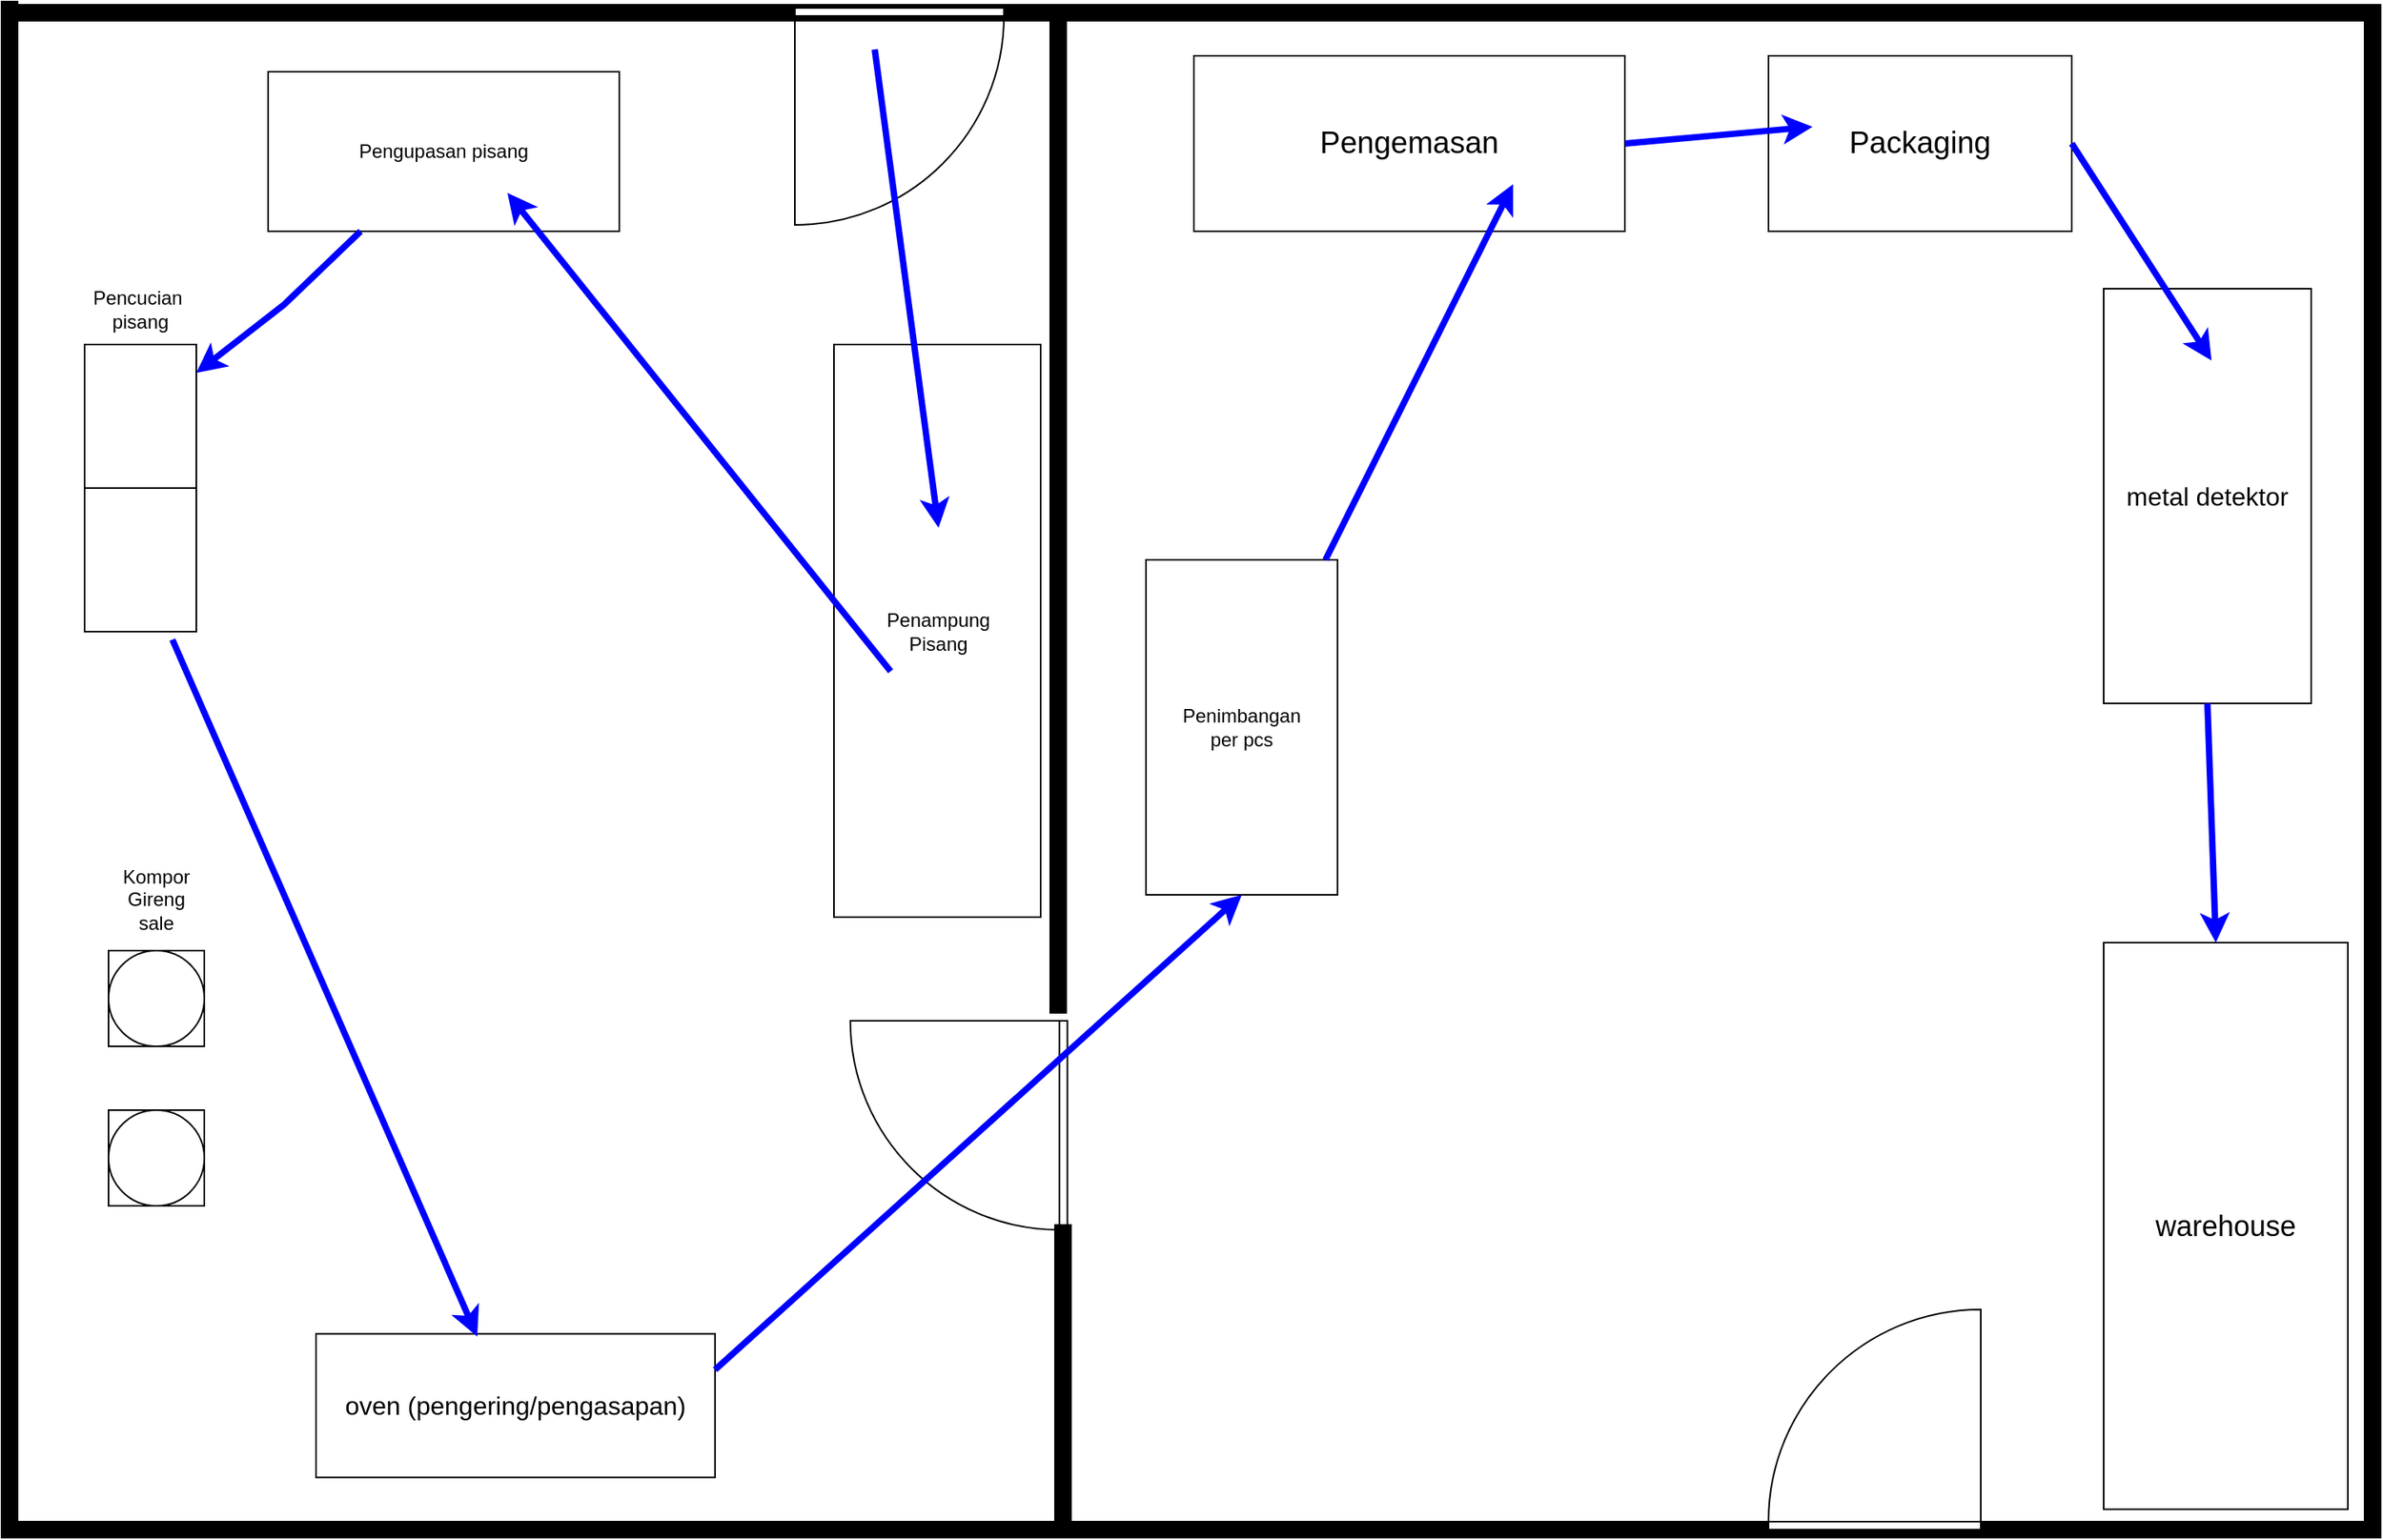 <mxfile version="20.0.4" type="github">
  <diagram name="Page-1" id="38b20595-45e3-9b7f-d5ca-b57f44c5b66d">
    <mxGraphModel dx="1644" dy="1061" grid="1" gridSize="10" guides="1" tooltips="1" connect="1" arrows="1" fold="1" page="1" pageScale="1" pageWidth="1100" pageHeight="850" background="none" math="0" shadow="0">
      <root>
        <mxCell id="0" />
        <mxCell id="1" parent="0" />
        <mxCell id="48ef80bc37b76060-128" value="" style="verticalLabelPosition=bottom;html=1;verticalAlign=top;align=center;strokeWidth=1;shape=mxgraph.floorplan.wallU;fillColor=#000000;rounded=0;shadow=0;comic=0;fontFamily=Verdana;fontSize=12;rotation=90;" parent="1" vertex="1">
          <mxGeometry x="660.25" y="229.75" width="961" height="1485.5" as="geometry" />
        </mxCell>
        <mxCell id="48ef80bc37b76060-139" value="" style="verticalLabelPosition=bottom;html=1;verticalAlign=top;align=center;strokeWidth=1;shape=mxgraph.floorplan.doorLeft;rounded=0;shadow=0;comic=0;fontFamily=Verdana;fontSize=12;rotation=90;" parent="1" vertex="1">
          <mxGeometry x="940" y="1139.25" width="131" height="110.5" as="geometry" />
        </mxCell>
        <mxCell id="48ef80bc37b76060-156" value="" style="verticalLabelPosition=bottom;html=1;verticalAlign=top;align=center;strokeWidth=1;shape=mxgraph.floorplan.wall;fillColor=#000000;direction=south;rounded=0;shadow=0;comic=0;fontFamily=Verdana;fontSize=12;" parent="1" vertex="1">
          <mxGeometry x="393" y="490" width="10" height="963" as="geometry" />
        </mxCell>
        <mxCell id="48ef80bc37b76060-162" value="" style="verticalLabelPosition=bottom;html=1;verticalAlign=top;align=center;strokeWidth=1;shape=mxgraph.floorplan.wall;fillColor=#000000;direction=south;rounded=0;shadow=0;comic=0;fontFamily=Verdana;fontSize=12;" parent="1" vertex="1">
          <mxGeometry x="1053" y="1257" width="10" height="191" as="geometry" />
        </mxCell>
        <mxCell id="48ef80bc37b76060-337" value="" style="verticalLabelPosition=bottom;html=1;verticalAlign=top;align=center;strokeWidth=1;shape=mxgraph.floorplan.wall;fillColor=#000000;rounded=0;shadow=0;comic=0;fontFamily=Verdana;fontSize=12;rotation=-90;" parent="1" vertex="1">
          <mxGeometry x="740" y="804" width="630" height="10" as="geometry" />
        </mxCell>
        <mxCell id="r9QIdPOL6kRnRsQWdKyl-6" value="" style="verticalLabelPosition=bottom;html=1;verticalAlign=top;align=center;strokeWidth=1;shape=mxgraph.floorplan.doorLeft;rounded=0;shadow=0;comic=0;fontFamily=Verdana;fontSize=12;rotation=-180;" vertex="1" parent="1">
          <mxGeometry x="1500" y="1335.5" width="133" height="112.5" as="geometry" />
        </mxCell>
        <mxCell id="r9QIdPOL6kRnRsQWdKyl-16" value="&lt;font style=&quot;font-size: 18px;&quot;&gt;warehouse&lt;/font&gt;" style="rounded=0;whiteSpace=wrap;html=1;" vertex="1" parent="1">
          <mxGeometry x="1710" y="1080" width="153" height="355.25" as="geometry" />
        </mxCell>
        <mxCell id="r9QIdPOL6kRnRsQWdKyl-18" value="&lt;font style=&quot;font-size: 19px;&quot;&gt;Packaging&lt;/font&gt;" style="rounded=0;whiteSpace=wrap;html=1;" vertex="1" parent="1">
          <mxGeometry x="1500" y="524" width="190" height="110" as="geometry" />
        </mxCell>
        <mxCell id="r9QIdPOL6kRnRsQWdKyl-19" value="&lt;font style=&quot;font-size: 19px;&quot;&gt;Pengemasan&lt;/font&gt;" style="rounded=0;whiteSpace=wrap;html=1;" vertex="1" parent="1">
          <mxGeometry x="1140" y="524" width="270" height="110" as="geometry" />
        </mxCell>
        <mxCell id="r9QIdPOL6kRnRsQWdKyl-21" value="Penimbangan&lt;br&gt;per pcs" style="rounded=0;whiteSpace=wrap;html=1;rotation=0;" vertex="1" parent="1">
          <mxGeometry x="1110" y="840" width="120" height="210" as="geometry" />
        </mxCell>
        <mxCell id="r9QIdPOL6kRnRsQWdKyl-30" value="" style="group" vertex="1" connectable="0" parent="1">
          <mxGeometry x="445" y="705" width="70" height="180" as="geometry" />
        </mxCell>
        <mxCell id="r9QIdPOL6kRnRsQWdKyl-28" value="" style="rounded=0;whiteSpace=wrap;html=1;" vertex="1" parent="r9QIdPOL6kRnRsQWdKyl-30">
          <mxGeometry width="70" height="90" as="geometry" />
        </mxCell>
        <mxCell id="r9QIdPOL6kRnRsQWdKyl-29" value="" style="rounded=0;whiteSpace=wrap;html=1;" vertex="1" parent="r9QIdPOL6kRnRsQWdKyl-30">
          <mxGeometry y="90" width="70" height="90" as="geometry" />
        </mxCell>
        <mxCell id="r9QIdPOL6kRnRsQWdKyl-37" value="" style="group" vertex="1" connectable="0" parent="1">
          <mxGeometry x="460" y="1085" width="60" height="60" as="geometry" />
        </mxCell>
        <mxCell id="r9QIdPOL6kRnRsQWdKyl-38" value="" style="rounded=0;whiteSpace=wrap;html=1;" vertex="1" parent="r9QIdPOL6kRnRsQWdKyl-37">
          <mxGeometry width="60" height="60" as="geometry" />
        </mxCell>
        <mxCell id="r9QIdPOL6kRnRsQWdKyl-39" value="" style="ellipse;whiteSpace=wrap;html=1;aspect=fixed;" vertex="1" parent="r9QIdPOL6kRnRsQWdKyl-37">
          <mxGeometry width="60" height="60" as="geometry" />
        </mxCell>
        <mxCell id="r9QIdPOL6kRnRsQWdKyl-40" value="" style="group" vertex="1" connectable="0" parent="1">
          <mxGeometry x="460" y="1185" width="60" height="60" as="geometry" />
        </mxCell>
        <mxCell id="r9QIdPOL6kRnRsQWdKyl-41" value="" style="rounded=0;whiteSpace=wrap;html=1;" vertex="1" parent="r9QIdPOL6kRnRsQWdKyl-40">
          <mxGeometry width="60" height="60" as="geometry" />
        </mxCell>
        <mxCell id="r9QIdPOL6kRnRsQWdKyl-42" value="" style="ellipse;whiteSpace=wrap;html=1;aspect=fixed;" vertex="1" parent="r9QIdPOL6kRnRsQWdKyl-40">
          <mxGeometry width="60" height="60" as="geometry" />
        </mxCell>
        <mxCell id="r9QIdPOL6kRnRsQWdKyl-46" value="Penampung&lt;br&gt;Pisang" style="rounded=0;whiteSpace=wrap;html=1;rotation=0;" vertex="1" parent="1">
          <mxGeometry x="914.5" y="705" width="129.5" height="359" as="geometry" />
        </mxCell>
        <mxCell id="r9QIdPOL6kRnRsQWdKyl-35" value="Pengupasan pisang" style="rounded=0;whiteSpace=wrap;html=1;" vertex="1" parent="1">
          <mxGeometry x="560" y="534" width="220" height="100" as="geometry" />
        </mxCell>
        <mxCell id="r9QIdPOL6kRnRsQWdKyl-58" value="Pencucian&amp;nbsp; pisang" style="text;html=1;strokeColor=none;fillColor=none;align=center;verticalAlign=middle;whiteSpace=wrap;rounded=0;" vertex="1" parent="1">
          <mxGeometry x="450" y="650" width="60" height="65" as="geometry" />
        </mxCell>
        <mxCell id="r9QIdPOL6kRnRsQWdKyl-60" value="Kompor&lt;br&gt;Gireng sale" style="text;html=1;strokeColor=none;fillColor=none;align=center;verticalAlign=middle;whiteSpace=wrap;rounded=0;" vertex="1" parent="1">
          <mxGeometry x="460" y="1020" width="60" height="65" as="geometry" />
        </mxCell>
        <mxCell id="r9QIdPOL6kRnRsQWdKyl-61" value="" style="verticalLabelPosition=bottom;html=1;verticalAlign=top;align=center;strokeWidth=1;shape=mxgraph.floorplan.doorLeft;rounded=0;shadow=0;comic=0;fontFamily=Verdana;fontSize=12;rotation=0;" vertex="1" parent="1">
          <mxGeometry x="890" y="494" width="131" height="110.5" as="geometry" />
        </mxCell>
        <mxCell id="r9QIdPOL6kRnRsQWdKyl-32" value="&lt;font style=&quot;font-size: 16px;&quot;&gt;oven (pengering/pengasapan)&lt;/font&gt;" style="rounded=0;whiteSpace=wrap;html=1;" vertex="1" parent="1">
          <mxGeometry x="590" y="1325.25" width="250" height="90" as="geometry" />
        </mxCell>
        <mxCell id="r9QIdPOL6kRnRsQWdKyl-63" value="" style="endArrow=classic;html=1;rounded=0;exitX=0.382;exitY=0.235;exitDx=0;exitDy=0;exitPerimeter=0;entryX=0.506;entryY=0.32;entryDx=0;entryDy=0;entryPerimeter=0;strokeColor=#0000FF;strokeWidth=4;" edge="1" parent="1" source="r9QIdPOL6kRnRsQWdKyl-61" target="r9QIdPOL6kRnRsQWdKyl-46">
          <mxGeometry width="50" height="50" relative="1" as="geometry">
            <mxPoint x="1100" y="980" as="sourcePoint" />
            <mxPoint x="1150" y="930" as="targetPoint" />
          </mxGeometry>
        </mxCell>
        <mxCell id="r9QIdPOL6kRnRsQWdKyl-64" value="&lt;font style=&quot;font-size: 16px;&quot;&gt;metal detektor&lt;/font&gt;" style="rounded=0;whiteSpace=wrap;html=1;" vertex="1" parent="1">
          <mxGeometry x="1710" y="670" width="130" height="260" as="geometry" />
        </mxCell>
        <mxCell id="r9QIdPOL6kRnRsQWdKyl-65" value="" style="endArrow=classic;html=1;rounded=0;strokeColor=#0000FF;strokeWidth=4;" edge="1" parent="1" source="r9QIdPOL6kRnRsQWdKyl-35" target="r9QIdPOL6kRnRsQWdKyl-28">
          <mxGeometry width="50" height="50" relative="1" as="geometry">
            <mxPoint x="950.042" y="529.967" as="sourcePoint" />
            <mxPoint x="990.027" y="829.88" as="targetPoint" />
            <Array as="points">
              <mxPoint x="570" y="680" />
            </Array>
          </mxGeometry>
        </mxCell>
        <mxCell id="r9QIdPOL6kRnRsQWdKyl-66" value="" style="endArrow=classic;html=1;rounded=0;exitX=0.197;exitY=0.543;exitDx=0;exitDy=0;exitPerimeter=0;entryX=0.636;entryY=0.66;entryDx=0;entryDy=0;entryPerimeter=0;strokeColor=#0000FF;strokeWidth=4;" edge="1" parent="1">
          <mxGeometry width="50" height="50" relative="1" as="geometry">
            <mxPoint x="950.012" y="909.937" as="sourcePoint" />
            <mxPoint x="709.92" y="610.0" as="targetPoint" />
          </mxGeometry>
        </mxCell>
        <mxCell id="r9QIdPOL6kRnRsQWdKyl-67" value="" style="endArrow=classic;html=1;rounded=0;entryX=0.404;entryY=0.019;entryDx=0;entryDy=0;entryPerimeter=0;strokeColor=#0000FF;strokeWidth=4;" edge="1" parent="1" target="r9QIdPOL6kRnRsQWdKyl-32">
          <mxGeometry width="50" height="50" relative="1" as="geometry">
            <mxPoint x="500" y="890" as="sourcePoint" />
            <mxPoint x="570.0" y="885.0" as="targetPoint" />
          </mxGeometry>
        </mxCell>
        <mxCell id="r9QIdPOL6kRnRsQWdKyl-68" value="" style="endArrow=classic;html=1;rounded=0;entryX=0.5;entryY=1;entryDx=0;entryDy=0;strokeColor=#0000FF;exitX=1;exitY=0.25;exitDx=0;exitDy=0;strokeWidth=4;" edge="1" parent="1" source="r9QIdPOL6kRnRsQWdKyl-32" target="r9QIdPOL6kRnRsQWdKyl-21">
          <mxGeometry width="50" height="50" relative="1" as="geometry">
            <mxPoint x="649" y="808.04" as="sourcePoint" />
            <mxPoint x="840" y="1245.0" as="targetPoint" />
          </mxGeometry>
        </mxCell>
        <mxCell id="r9QIdPOL6kRnRsQWdKyl-69" value="" style="endArrow=classic;html=1;rounded=0;entryX=0.5;entryY=1;entryDx=0;entryDy=0;strokeColor=#0000FF;strokeWidth=4;" edge="1" parent="1" source="r9QIdPOL6kRnRsQWdKyl-21">
          <mxGeometry width="50" height="50" relative="1" as="geometry">
            <mxPoint x="1010" y="902.25" as="sourcePoint" />
            <mxPoint x="1340" y="604.5" as="targetPoint" />
          </mxGeometry>
        </mxCell>
        <mxCell id="r9QIdPOL6kRnRsQWdKyl-70" value="" style="endArrow=classic;html=1;rounded=0;entryX=0.5;entryY=1;entryDx=0;entryDy=0;strokeColor=#0000FF;exitX=1;exitY=0.5;exitDx=0;exitDy=0;strokeWidth=4;" edge="1" parent="1" source="r9QIdPOL6kRnRsQWdKyl-19">
          <mxGeometry width="50" height="50" relative="1" as="geometry">
            <mxPoint x="1410.003" y="804.0" as="sourcePoint" />
            <mxPoint x="1527.58" y="568.5" as="targetPoint" />
          </mxGeometry>
        </mxCell>
        <mxCell id="r9QIdPOL6kRnRsQWdKyl-71" value="" style="endArrow=classic;html=1;rounded=0;entryX=0.5;entryY=1;entryDx=0;entryDy=0;strokeColor=#0000FF;exitX=1;exitY=0.5;exitDx=0;exitDy=0;strokeWidth=4;" edge="1" parent="1" source="r9QIdPOL6kRnRsQWdKyl-18">
          <mxGeometry width="50" height="50" relative="1" as="geometry">
            <mxPoint x="1660" y="725.5" as="sourcePoint" />
            <mxPoint x="1777.58" y="715" as="targetPoint" />
          </mxGeometry>
        </mxCell>
        <mxCell id="r9QIdPOL6kRnRsQWdKyl-72" value="" style="endArrow=classic;html=1;rounded=0;strokeColor=#0000FF;exitX=0.5;exitY=1;exitDx=0;exitDy=0;strokeWidth=4;" edge="1" parent="1" source="r9QIdPOL6kRnRsQWdKyl-64" target="r9QIdPOL6kRnRsQWdKyl-16">
          <mxGeometry width="50" height="50" relative="1" as="geometry">
            <mxPoint x="1700" y="589" as="sourcePoint" />
            <mxPoint x="1787.58" y="725.0" as="targetPoint" />
          </mxGeometry>
        </mxCell>
      </root>
    </mxGraphModel>
  </diagram>
</mxfile>
